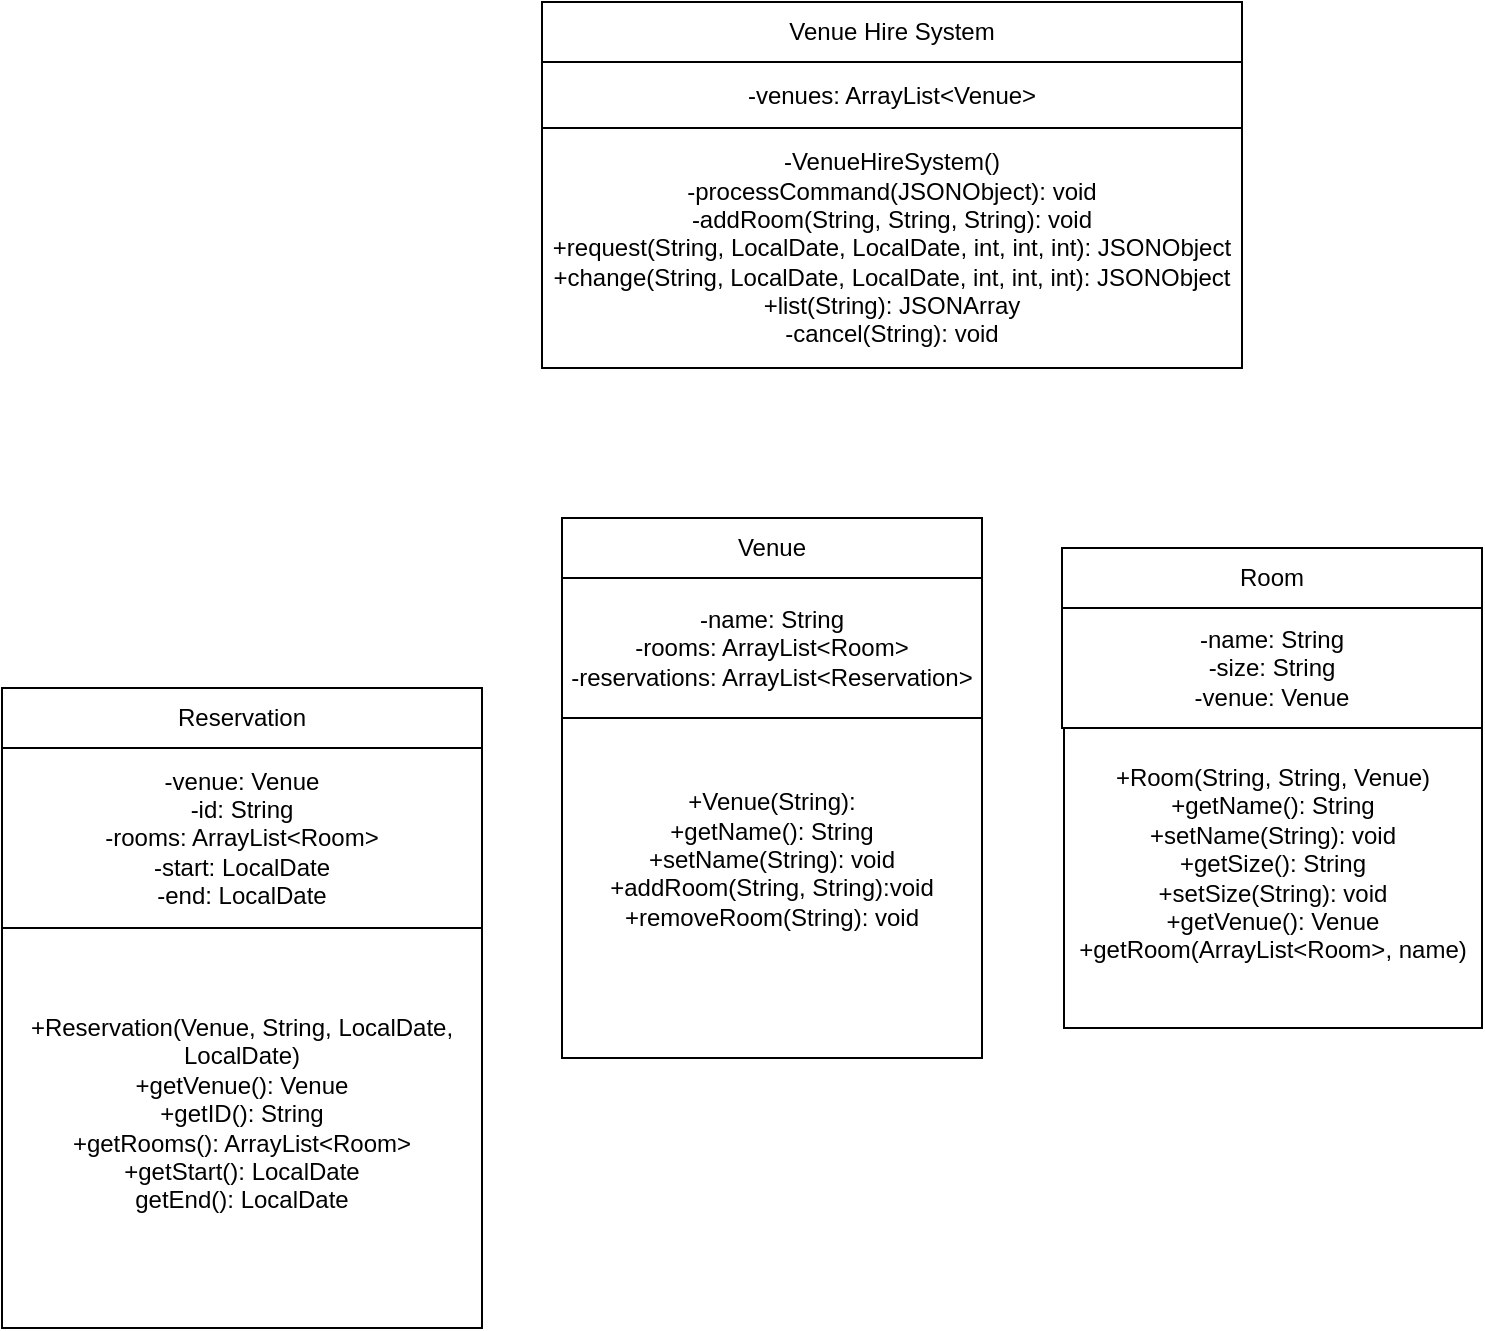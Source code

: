 <mxfile version="13.3.0" type="device"><diagram id="zmV-QMQOZCylOhdIE4_T" name="Page-1"><mxGraphModel dx="732" dy="750" grid="1" gridSize="10" guides="1" tooltips="1" connect="1" arrows="1" fold="1" page="1" pageScale="1" pageWidth="850" pageHeight="1100" math="0" shadow="0"><root><mxCell id="0"/><mxCell id="1" parent="0"/><mxCell id="f02Y5T8zwZ38DNIXzQTD-2" value="Reservation" style="rounded=0;whiteSpace=wrap;html=1;" parent="1" vertex="1"><mxGeometry x="50" y="500" width="240" height="30" as="geometry"/></mxCell><mxCell id="f02Y5T8zwZ38DNIXzQTD-3" value="Room" style="rounded=0;whiteSpace=wrap;html=1;" parent="1" vertex="1"><mxGeometry x="580" y="430" width="210" height="30" as="geometry"/></mxCell><mxCell id="f02Y5T8zwZ38DNIXzQTD-4" value="Venue Hire System" style="rounded=0;whiteSpace=wrap;html=1;" parent="1" vertex="1"><mxGeometry x="320" y="157" width="350" height="30" as="geometry"/></mxCell><mxCell id="f02Y5T8zwZ38DNIXzQTD-5" value="&lt;div&gt;Venue&lt;/div&gt;" style="rounded=0;whiteSpace=wrap;html=1;" parent="1" vertex="1"><mxGeometry x="330" y="415" width="210" height="30" as="geometry"/></mxCell><mxCell id="We_SMNHyl1-DzLaRibEC-1" value="-venues: ArrayList&amp;lt;Venue&amp;gt;" style="rounded=0;whiteSpace=wrap;html=1;" vertex="1" parent="1"><mxGeometry x="320" y="187" width="350" height="33" as="geometry"/></mxCell><mxCell id="We_SMNHyl1-DzLaRibEC-3" value="&lt;div&gt;-VenueHireSystem()&lt;br&gt;&lt;/div&gt;&lt;div&gt;-processCommand(JSONObject): void&lt;/div&gt;&lt;div&gt;-addRoom(String, String, String): void&lt;/div&gt;&lt;div&gt;+request(String, LocalDate, LocalDate, int, int, int): JSONObject&lt;/div&gt;&lt;div&gt;+change(String, LocalDate, LocalDate, int, int, int): JSONObject&lt;br&gt;&lt;/div&gt;&lt;div&gt;+list(String): JSONArray&lt;/div&gt;&lt;div&gt;-cancel(String): void&lt;br&gt;&lt;/div&gt;" style="rounded=0;whiteSpace=wrap;html=1;" vertex="1" parent="1"><mxGeometry x="320" y="220" width="350" height="120" as="geometry"/></mxCell><mxCell id="We_SMNHyl1-DzLaRibEC-4" value="&lt;div&gt;-name: String&lt;/div&gt;&lt;div&gt;-size: String&lt;/div&gt;&lt;div&gt;-venue: Venue&lt;br&gt;&lt;/div&gt;" style="rounded=0;whiteSpace=wrap;html=1;" vertex="1" parent="1"><mxGeometry x="580" y="460" width="210" height="60" as="geometry"/></mxCell><mxCell id="We_SMNHyl1-DzLaRibEC-5" value="&lt;div&gt;+Room(String, String, Venue)&lt;br&gt;&lt;/div&gt;&lt;div&gt;+getName(): String&lt;/div&gt;&lt;div&gt;+setName(String): void&lt;br&gt;&lt;/div&gt;&lt;div&gt;+getSize(): String&lt;/div&gt;&lt;div&gt;+setSize(String): void&lt;/div&gt;&lt;div&gt;+getVenue(): Venue&lt;br&gt;&lt;/div&gt;&lt;div&gt;+getRoom(ArrayList&amp;lt;Room&amp;gt;, name)&lt;/div&gt;&lt;div&gt;&lt;br&gt;&lt;/div&gt;" style="rounded=0;whiteSpace=wrap;html=1;" vertex="1" parent="1"><mxGeometry x="581" y="520" width="209" height="150" as="geometry"/></mxCell><mxCell id="We_SMNHyl1-DzLaRibEC-6" value="&lt;div&gt;-name: String&lt;/div&gt;&lt;div&gt;-rooms: ArrayList&amp;lt;Room&amp;gt;&lt;/div&gt;&lt;div&gt;-reservations: ArrayList&amp;lt;Reservation&amp;gt;&lt;/div&gt;" style="rounded=0;whiteSpace=wrap;html=1;" vertex="1" parent="1"><mxGeometry x="330" y="445" width="210" height="70" as="geometry"/></mxCell><mxCell id="We_SMNHyl1-DzLaRibEC-7" value="&lt;div&gt;+Venue(String):&lt;/div&gt;&lt;div&gt;+getName(): String&lt;/div&gt;&lt;div&gt;+setName(String): void&lt;br&gt;&lt;/div&gt;&lt;div&gt;+addRoom(String, String):void&lt;/div&gt;&lt;div&gt;+removeRoom(String): void&lt;/div&gt;&lt;div&gt;&lt;br&gt;&lt;/div&gt;&lt;div&gt;&lt;br&gt;&lt;/div&gt;" style="rounded=0;whiteSpace=wrap;html=1;" vertex="1" parent="1"><mxGeometry x="330" y="515" width="210" height="170" as="geometry"/></mxCell><mxCell id="We_SMNHyl1-DzLaRibEC-9" value="&lt;div&gt;-venue: Venue&lt;/div&gt;&lt;div&gt;-id: String&lt;/div&gt;&lt;div&gt;-rooms: ArrayList&amp;lt;Room&amp;gt;&lt;/div&gt;&lt;div&gt;-start: LocalDate&lt;/div&gt;&lt;div&gt;-end: LocalDate&lt;br&gt;&lt;/div&gt;" style="rounded=0;whiteSpace=wrap;html=1;" vertex="1" parent="1"><mxGeometry x="50" y="530" width="240" height="90" as="geometry"/></mxCell><mxCell id="We_SMNHyl1-DzLaRibEC-10" value="&lt;div&gt;+Reservation(Venue, String, LocalDate, LocalDate)&lt;/div&gt;&lt;div&gt;+getVenue(): Venue&lt;/div&gt;&lt;div&gt;+getID(): String&lt;/div&gt;&lt;div&gt;+getRooms(): ArrayList&amp;lt;Room&amp;gt;&lt;/div&gt;&lt;div&gt;+getStart(): LocalDate&lt;/div&gt;&lt;div&gt;getEnd(): LocalDate&lt;/div&gt;&lt;div&gt;&lt;br&gt;&lt;/div&gt;" style="rounded=0;whiteSpace=wrap;html=1;" vertex="1" parent="1"><mxGeometry x="50" y="620" width="240" height="200" as="geometry"/></mxCell></root></mxGraphModel></diagram></mxfile>